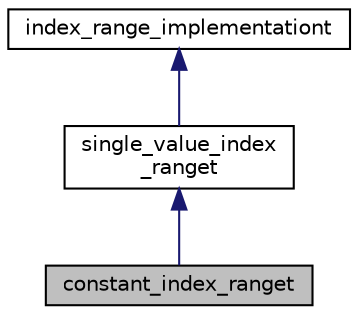 digraph "constant_index_ranget"
{
 // LATEX_PDF_SIZE
  bgcolor="transparent";
  edge [fontname="Helvetica",fontsize="10",labelfontname="Helvetica",labelfontsize="10"];
  node [fontname="Helvetica",fontsize="10",shape=record];
  Node1 [label="constant_index_ranget",height=0.2,width=0.4,color="black", fillcolor="grey75", style="filled", fontcolor="black",tooltip=" "];
  Node2 -> Node1 [dir="back",color="midnightblue",fontsize="10",style="solid",fontname="Helvetica"];
  Node2 [label="single_value_index\l_ranget",height=0.2,width=0.4,color="black",URL="$classsingle__value__index__ranget.html",tooltip=" "];
  Node3 -> Node2 [dir="back",color="midnightblue",fontsize="10",style="solid",fontname="Helvetica"];
  Node3 [label="index_range_implementationt",height=0.2,width=0.4,color="black",URL="$classindex__range__implementationt.html",tooltip=" "];
}
